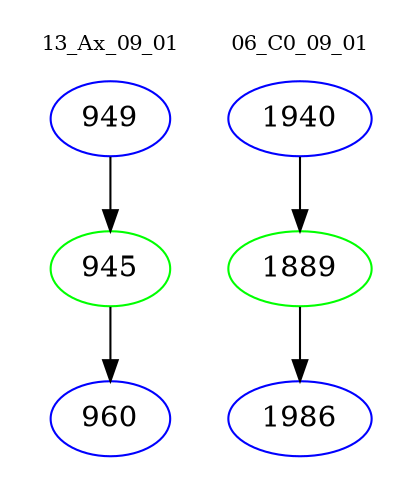 digraph{
subgraph cluster_0 {
color = white
label = "13_Ax_09_01";
fontsize=10;
T0_949 [label="949", color="blue"]
T0_949 -> T0_945 [color="black"]
T0_945 [label="945", color="green"]
T0_945 -> T0_960 [color="black"]
T0_960 [label="960", color="blue"]
}
subgraph cluster_1 {
color = white
label = "06_C0_09_01";
fontsize=10;
T1_1940 [label="1940", color="blue"]
T1_1940 -> T1_1889 [color="black"]
T1_1889 [label="1889", color="green"]
T1_1889 -> T1_1986 [color="black"]
T1_1986 [label="1986", color="blue"]
}
}
